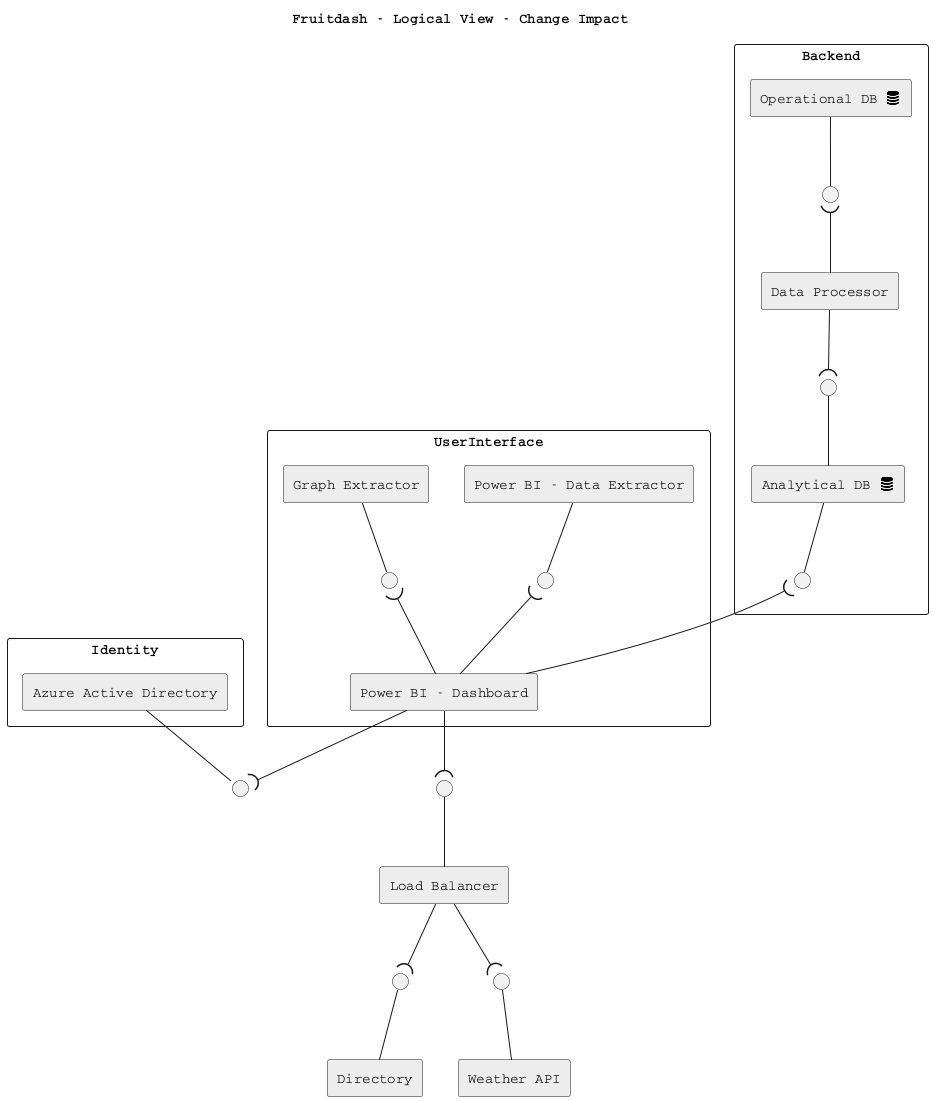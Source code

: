 @startuml
skinparam componentStyle rectangle

!include <tupadr3/font-awesome/database>

title Fruitdash - Logical View - Change Impact


rectangle Backend {

   ' component [Data API] as ASP #EDEDED

   ' Database layer services
   component [Operational DB <$database{scale=0.33}>] as CDBO #EDEDED
   component [Analytical DB <$database{scale=0.33}>] as CDBA #EDEDED
   interface " " as CDBOI
   interface " " as CDBAI

   component [Data Processor] as TA  #EDEDED
   interface " " as TAI

   ' connect Operational DB to Transformer Adapter
   CDBO -- CDBOI
   CDBOI )-- TA

   ' connect TA to Operational DB
   TA --( TAI
   TAI -- CDBA

}

rectangle UserInterface {
   ' component [Dashboard] as DS
   component [Power BI - Dashboard] as PBI #EDEDED
   ' interface " " as PBII
   component [Power BI - Data Extractor] as PBIDE #EDEDED
   interface " " as PBIDEI
   PBIDE -- PBIDEI
   PBIDEI )-- PBI

   ' extractor
   component [Graph Extractor] as GE #EDEDED
   interface " " as GEI
   GE -- GEI
   GEI )-- PBI
}

component Identity {
   component [Azure Active Directory] as AAD #EDEDED
}

component [Load Balancer] as LB #EDEDED
component [Directory] as DIR #EDEDED

' Stateful
CDBA -- CDBAI 
' CDBAI )-- ASP
CDBAI )-- PBI

' Data service layer
interface " " as LBI
interface " " as DIRI
' interface " " as ASPI
PBI --( LBI
LBI -- LB

LB --( DIRI
DIRI -- DIR

' DIR --( ASPI
' ASPI -- ASP

' External dependency
component [Weather API] as EAPI #EDEDED
interface " " as EAPII
LB --( EAPII
EAPII -- EAPI

' Identity
interface " " as AZUREADI
AAD -- AZUREADI
' ASP --( AZUREADI
PBI --( AZUREADI


skinparam monochrome false
skinparam shadowing false
skinparam defaultFontName Courier
@enduml
